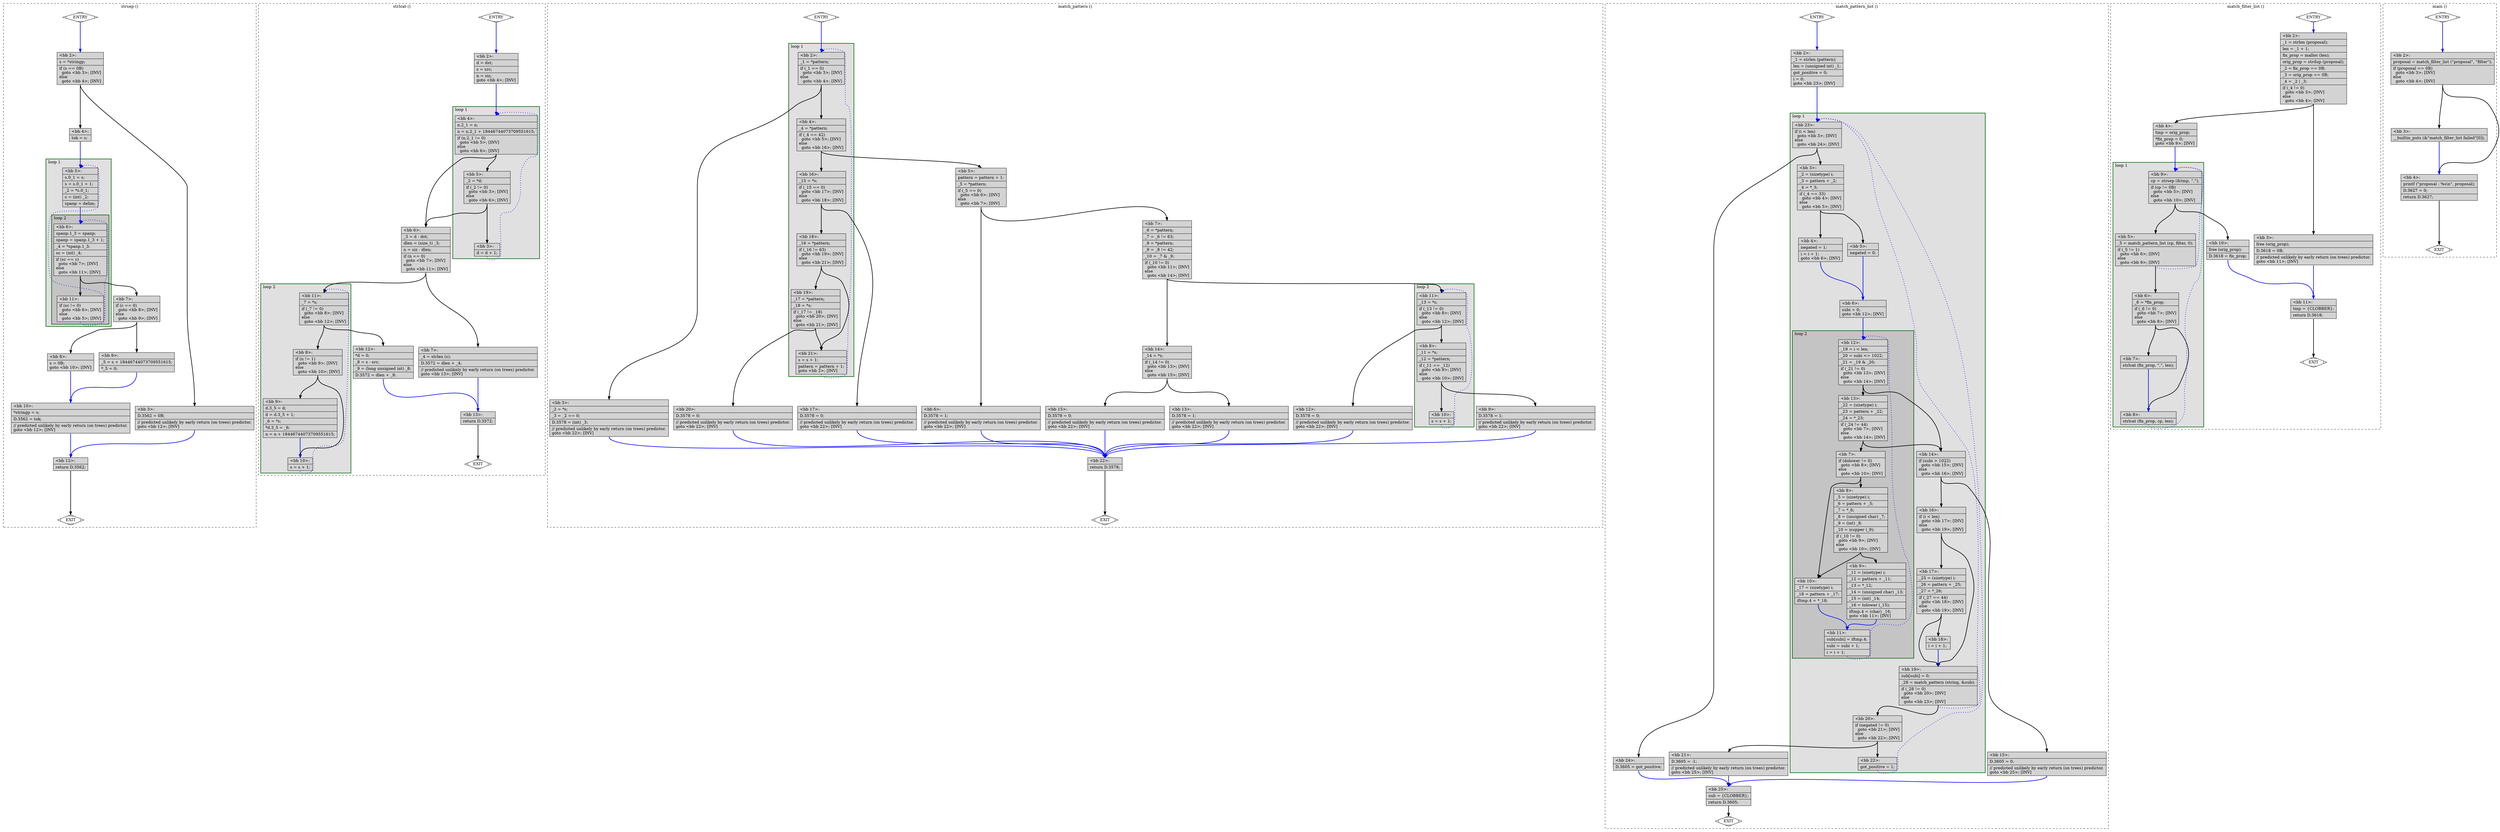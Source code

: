digraph "test.o-openssh_leak_1.c.015t.cfg" {
overlap=false;
subgraph "cluster_strsep" {
	style="dashed";
	color="black";
	label="strsep ()";
	subgraph cluster_22_1 {
	style="filled";
	color="darkgreen";
	fillcolor="grey88";
	label="loop 1";
	labeljust=l;
	penwidth=2;
	subgraph cluster_22_2 {
	style="filled";
	color="darkgreen";
	fillcolor="grey77";
	label="loop 2";
	labeljust=l;
	penwidth=2;
	fn_22_basic_block_6 [shape=record,style=filled,fillcolor=lightgrey,label="{\<bb\ 6\>:\l\
|spanp.1_3\ =\ spanp;\l\
|spanp\ =\ spanp.1_3\ +\ 1;\l\
|_4\ =\ *spanp.1_3;\l\
|sc\ =\ (int)\ _4;\l\
|if\ (sc\ ==\ c)\l\
\ \ goto\ \<bb\ 7\>;\ [INV]\l\
else\l\
\ \ goto\ \<bb\ 11\>;\ [INV]\l\
}"];

	fn_22_basic_block_11 [shape=record,style=filled,fillcolor=lightgrey,label="{\<bb\ 11\>:\l\
|if\ (sc\ !=\ 0)\l\
\ \ goto\ \<bb\ 6\>;\ [INV]\l\
else\l\
\ \ goto\ \<bb\ 5\>;\ [INV]\l\
}"];

	}
	fn_22_basic_block_5 [shape=record,style=filled,fillcolor=lightgrey,label="{\<bb\ 5\>:\l\
|s.0_1\ =\ s;\l\
|s\ =\ s.0_1\ +\ 1;\l\
|_2\ =\ *s.0_1;\l\
|c\ =\ (int)\ _2;\l\
|spanp\ =\ delim;\l\
}"];

	}
	fn_22_basic_block_0 [shape=Mdiamond,style=filled,fillcolor=white,label="ENTRY"];

	fn_22_basic_block_1 [shape=Mdiamond,style=filled,fillcolor=white,label="EXIT"];

	fn_22_basic_block_2 [shape=record,style=filled,fillcolor=lightgrey,label="{\<bb\ 2\>:\l\
|s\ =\ *stringp;\l\
|if\ (s\ ==\ 0B)\l\
\ \ goto\ \<bb\ 3\>;\ [INV]\l\
else\l\
\ \ goto\ \<bb\ 4\>;\ [INV]\l\
}"];

	fn_22_basic_block_3 [shape=record,style=filled,fillcolor=lightgrey,label="{\<bb\ 3\>:\l\
|D.3562\ =\ 0B;\l\
|//\ predicted\ unlikely\ by\ early\ return\ (on\ trees)\ predictor.\l\
goto\ \<bb\ 12\>;\ [INV]\l\
}"];

	fn_22_basic_block_4 [shape=record,style=filled,fillcolor=lightgrey,label="{\<bb\ 4\>:\l\
|tok\ =\ s;\l\
}"];

	fn_22_basic_block_7 [shape=record,style=filled,fillcolor=lightgrey,label="{\<bb\ 7\>:\l\
|if\ (c\ ==\ 0)\l\
\ \ goto\ \<bb\ 8\>;\ [INV]\l\
else\l\
\ \ goto\ \<bb\ 9\>;\ [INV]\l\
}"];

	fn_22_basic_block_8 [shape=record,style=filled,fillcolor=lightgrey,label="{\<bb\ 8\>:\l\
|s\ =\ 0B;\l\
goto\ \<bb\ 10\>;\ [INV]\l\
}"];

	fn_22_basic_block_9 [shape=record,style=filled,fillcolor=lightgrey,label="{\<bb\ 9\>:\l\
|_5\ =\ s\ +\ 18446744073709551615;\l\
|*_5\ =\ 0;\l\
}"];

	fn_22_basic_block_10 [shape=record,style=filled,fillcolor=lightgrey,label="{\<bb\ 10\>:\l\
|*stringp\ =\ s;\l\
|D.3562\ =\ tok;\l\
|//\ predicted\ unlikely\ by\ early\ return\ (on\ trees)\ predictor.\l\
goto\ \<bb\ 12\>;\ [INV]\l\
}"];

	fn_22_basic_block_12 [shape=record,style=filled,fillcolor=lightgrey,label="{\<bb\ 12\>:\l\
|return\ D.3562;\l\
}"];

	fn_22_basic_block_0:s -> fn_22_basic_block_2:n [style="solid,bold",color=blue,weight=100,constraint=true];
	fn_22_basic_block_2:s -> fn_22_basic_block_3:n [style="solid,bold",color=black,weight=10,constraint=true];
	fn_22_basic_block_2:s -> fn_22_basic_block_4:n [style="solid,bold",color=black,weight=10,constraint=true];
	fn_22_basic_block_3:s -> fn_22_basic_block_12:n [style="solid,bold",color=blue,weight=100,constraint=true];
	fn_22_basic_block_4:s -> fn_22_basic_block_5:n [style="solid,bold",color=blue,weight=100,constraint=true];
	fn_22_basic_block_5:s -> fn_22_basic_block_6:n [style="solid,bold",color=blue,weight=100,constraint=true];
	fn_22_basic_block_6:s -> fn_22_basic_block_7:n [style="solid,bold",color=black,weight=10,constraint=true];
	fn_22_basic_block_6:s -> fn_22_basic_block_11:n [style="solid,bold",color=black,weight=10,constraint=true];
	fn_22_basic_block_7:s -> fn_22_basic_block_8:n [style="solid,bold",color=black,weight=10,constraint=true];
	fn_22_basic_block_7:s -> fn_22_basic_block_9:n [style="solid,bold",color=black,weight=10,constraint=true];
	fn_22_basic_block_8:s -> fn_22_basic_block_10:n [style="solid,bold",color=blue,weight=100,constraint=true];
	fn_22_basic_block_9:s -> fn_22_basic_block_10:n [style="solid,bold",color=blue,weight=100,constraint=true];
	fn_22_basic_block_10:s -> fn_22_basic_block_12:n [style="solid,bold",color=blue,weight=100,constraint=true];
	fn_22_basic_block_11:s -> fn_22_basic_block_6:n [style="dotted,bold",color=blue,weight=10,constraint=false];
	fn_22_basic_block_11:s -> fn_22_basic_block_5:n [style="dotted,bold",color=blue,weight=10,constraint=false];
	fn_22_basic_block_12:s -> fn_22_basic_block_1:n [style="solid,bold",color=black,weight=10,constraint=true];
	fn_22_basic_block_0:s -> fn_22_basic_block_1:n [style="invis",constraint=true];
}
subgraph "cluster_strlcat" {
	style="dashed";
	color="black";
	label="strlcat ()";
	subgraph cluster_23_2 {
	style="filled";
	color="darkgreen";
	fillcolor="grey88";
	label="loop 2";
	labeljust=l;
	penwidth=2;
	fn_23_basic_block_11 [shape=record,style=filled,fillcolor=lightgrey,label="{\<bb\ 11\>:\l\
|_7\ =\ *s;\l\
|if\ (_7\ !=\ 0)\l\
\ \ goto\ \<bb\ 8\>;\ [INV]\l\
else\l\
\ \ goto\ \<bb\ 12\>;\ [INV]\l\
}"];

	fn_23_basic_block_8 [shape=record,style=filled,fillcolor=lightgrey,label="{\<bb\ 8\>:\l\
|if\ (n\ !=\ 1)\l\
\ \ goto\ \<bb\ 9\>;\ [INV]\l\
else\l\
\ \ goto\ \<bb\ 10\>;\ [INV]\l\
}"];

	fn_23_basic_block_9 [shape=record,style=filled,fillcolor=lightgrey,label="{\<bb\ 9\>:\l\
|d.3_5\ =\ d;\l\
|d\ =\ d.3_5\ +\ 1;\l\
|_6\ =\ *s;\l\
|*d.3_5\ =\ _6;\l\
|n\ =\ n\ +\ 18446744073709551615;\l\
}"];

	fn_23_basic_block_10 [shape=record,style=filled,fillcolor=lightgrey,label="{\<bb\ 10\>:\l\
|s\ =\ s\ +\ 1;\l\
}"];

	}
	subgraph cluster_23_1 {
	style="filled";
	color="darkgreen";
	fillcolor="grey88";
	label="loop 1";
	labeljust=l;
	penwidth=2;
	fn_23_basic_block_4 [shape=record,style=filled,fillcolor=lightgrey,label="{\<bb\ 4\>:\l\
|n.2_1\ =\ n;\l\
|n\ =\ n.2_1\ +\ 18446744073709551615;\l\
|if\ (n.2_1\ !=\ 0)\l\
\ \ goto\ \<bb\ 5\>;\ [INV]\l\
else\l\
\ \ goto\ \<bb\ 6\>;\ [INV]\l\
}"];

	fn_23_basic_block_5 [shape=record,style=filled,fillcolor=lightgrey,label="{\<bb\ 5\>:\l\
|_2\ =\ *d;\l\
|if\ (_2\ !=\ 0)\l\
\ \ goto\ \<bb\ 3\>;\ [INV]\l\
else\l\
\ \ goto\ \<bb\ 6\>;\ [INV]\l\
}"];

	fn_23_basic_block_3 [shape=record,style=filled,fillcolor=lightgrey,label="{\<bb\ 3\>:\l\
|d\ =\ d\ +\ 1;\l\
}"];

	}
	fn_23_basic_block_0 [shape=Mdiamond,style=filled,fillcolor=white,label="ENTRY"];

	fn_23_basic_block_1 [shape=Mdiamond,style=filled,fillcolor=white,label="EXIT"];

	fn_23_basic_block_2 [shape=record,style=filled,fillcolor=lightgrey,label="{\<bb\ 2\>:\l\
|d\ =\ dst;\l\
|s\ =\ src;\l\
|n\ =\ siz;\l\
goto\ \<bb\ 4\>;\ [INV]\l\
}"];

	fn_23_basic_block_6 [shape=record,style=filled,fillcolor=lightgrey,label="{\<bb\ 6\>:\l\
|_3\ =\ d\ -\ dst;\l\
|dlen\ =\ (size_t)\ _3;\l\
|n\ =\ siz\ -\ dlen;\l\
|if\ (n\ ==\ 0)\l\
\ \ goto\ \<bb\ 7\>;\ [INV]\l\
else\l\
\ \ goto\ \<bb\ 11\>;\ [INV]\l\
}"];

	fn_23_basic_block_7 [shape=record,style=filled,fillcolor=lightgrey,label="{\<bb\ 7\>:\l\
|_4\ =\ strlen\ (s);\l\
|D.3572\ =\ dlen\ +\ _4;\l\
|//\ predicted\ unlikely\ by\ early\ return\ (on\ trees)\ predictor.\l\
goto\ \<bb\ 13\>;\ [INV]\l\
}"];

	fn_23_basic_block_12 [shape=record,style=filled,fillcolor=lightgrey,label="{\<bb\ 12\>:\l\
|*d\ =\ 0;\l\
|_8\ =\ s\ -\ src;\l\
|_9\ =\ (long\ unsigned\ int)\ _8;\l\
|D.3572\ =\ dlen\ +\ _9;\l\
}"];

	fn_23_basic_block_13 [shape=record,style=filled,fillcolor=lightgrey,label="{\<bb\ 13\>:\l\
|return\ D.3572;\l\
}"];

	fn_23_basic_block_0:s -> fn_23_basic_block_2:n [style="solid,bold",color=blue,weight=100,constraint=true];
	fn_23_basic_block_2:s -> fn_23_basic_block_4:n [style="solid,bold",color=blue,weight=100,constraint=true];
	fn_23_basic_block_3:s -> fn_23_basic_block_4:n [style="dotted,bold",color=blue,weight=10,constraint=false];
	fn_23_basic_block_4:s -> fn_23_basic_block_5:n [style="solid,bold",color=black,weight=10,constraint=true];
	fn_23_basic_block_4:s -> fn_23_basic_block_6:n [style="solid,bold",color=black,weight=10,constraint=true];
	fn_23_basic_block_5:s -> fn_23_basic_block_3:n [style="solid,bold",color=black,weight=10,constraint=true];
	fn_23_basic_block_5:s -> fn_23_basic_block_6:n [style="solid,bold",color=black,weight=10,constraint=true];
	fn_23_basic_block_6:s -> fn_23_basic_block_7:n [style="solid,bold",color=black,weight=10,constraint=true];
	fn_23_basic_block_6:s -> fn_23_basic_block_11:n [style="solid,bold",color=black,weight=10,constraint=true];
	fn_23_basic_block_7:s -> fn_23_basic_block_13:n [style="solid,bold",color=blue,weight=100,constraint=true];
	fn_23_basic_block_8:s -> fn_23_basic_block_9:n [style="solid,bold",color=black,weight=10,constraint=true];
	fn_23_basic_block_8:s -> fn_23_basic_block_10:n [style="solid,bold",color=black,weight=10,constraint=true];
	fn_23_basic_block_9:s -> fn_23_basic_block_10:n [style="solid,bold",color=blue,weight=100,constraint=true];
	fn_23_basic_block_10:s -> fn_23_basic_block_11:n [style="dotted,bold",color=blue,weight=10,constraint=false];
	fn_23_basic_block_11:s -> fn_23_basic_block_8:n [style="solid,bold",color=black,weight=10,constraint=true];
	fn_23_basic_block_11:s -> fn_23_basic_block_12:n [style="solid,bold",color=black,weight=10,constraint=true];
	fn_23_basic_block_12:s -> fn_23_basic_block_13:n [style="solid,bold",color=blue,weight=100,constraint=true];
	fn_23_basic_block_13:s -> fn_23_basic_block_1:n [style="solid,bold",color=black,weight=10,constraint=true];
	fn_23_basic_block_0:s -> fn_23_basic_block_1:n [style="invis",constraint=true];
}
subgraph "cluster_match_pattern" {
	style="dashed";
	color="black";
	label="match_pattern ()";
	subgraph cluster_24_2 {
	style="filled";
	color="darkgreen";
	fillcolor="grey88";
	label="loop 2";
	labeljust=l;
	penwidth=2;
	fn_24_basic_block_11 [shape=record,style=filled,fillcolor=lightgrey,label="{\<bb\ 11\>:\l\
|_13\ =\ *s;\l\
|if\ (_13\ !=\ 0)\l\
\ \ goto\ \<bb\ 8\>;\ [INV]\l\
else\l\
\ \ goto\ \<bb\ 12\>;\ [INV]\l\
}"];

	fn_24_basic_block_8 [shape=record,style=filled,fillcolor=lightgrey,label="{\<bb\ 8\>:\l\
|_11\ =\ *s;\l\
|_12\ =\ *pattern;\l\
|if\ (_11\ ==\ _12)\l\
\ \ goto\ \<bb\ 9\>;\ [INV]\l\
else\l\
\ \ goto\ \<bb\ 10\>;\ [INV]\l\
}"];

	fn_24_basic_block_10 [shape=record,style=filled,fillcolor=lightgrey,label="{\<bb\ 10\>:\l\
|s\ =\ s\ +\ 1;\l\
}"];

	}
	subgraph cluster_24_1 {
	style="filled";
	color="darkgreen";
	fillcolor="grey88";
	label="loop 1";
	labeljust=l;
	penwidth=2;
	fn_24_basic_block_2 [shape=record,style=filled,fillcolor=lightgrey,label="{\<bb\ 2\>:\l\
|_1\ =\ *pattern;\l\
|if\ (_1\ ==\ 0)\l\
\ \ goto\ \<bb\ 3\>;\ [INV]\l\
else\l\
\ \ goto\ \<bb\ 4\>;\ [INV]\l\
}"];

	fn_24_basic_block_4 [shape=record,style=filled,fillcolor=lightgrey,label="{\<bb\ 4\>:\l\
|_4\ =\ *pattern;\l\
|if\ (_4\ ==\ 42)\l\
\ \ goto\ \<bb\ 5\>;\ [INV]\l\
else\l\
\ \ goto\ \<bb\ 16\>;\ [INV]\l\
}"];

	fn_24_basic_block_16 [shape=record,style=filled,fillcolor=lightgrey,label="{\<bb\ 16\>:\l\
|_15\ =\ *s;\l\
|if\ (_15\ ==\ 0)\l\
\ \ goto\ \<bb\ 17\>;\ [INV]\l\
else\l\
\ \ goto\ \<bb\ 18\>;\ [INV]\l\
}"];

	fn_24_basic_block_18 [shape=record,style=filled,fillcolor=lightgrey,label="{\<bb\ 18\>:\l\
|_16\ =\ *pattern;\l\
|if\ (_16\ !=\ 63)\l\
\ \ goto\ \<bb\ 19\>;\ [INV]\l\
else\l\
\ \ goto\ \<bb\ 21\>;\ [INV]\l\
}"];

	fn_24_basic_block_19 [shape=record,style=filled,fillcolor=lightgrey,label="{\<bb\ 19\>:\l\
|_17\ =\ *pattern;\l\
|_18\ =\ *s;\l\
|if\ (_17\ !=\ _18)\l\
\ \ goto\ \<bb\ 20\>;\ [INV]\l\
else\l\
\ \ goto\ \<bb\ 21\>;\ [INV]\l\
}"];

	fn_24_basic_block_21 [shape=record,style=filled,fillcolor=lightgrey,label="{\<bb\ 21\>:\l\
|s\ =\ s\ +\ 1;\l\
|pattern\ =\ pattern\ +\ 1;\l\
goto\ \<bb\ 2\>;\ [INV]\l\
}"];

	}
	fn_24_basic_block_0 [shape=Mdiamond,style=filled,fillcolor=white,label="ENTRY"];

	fn_24_basic_block_1 [shape=Mdiamond,style=filled,fillcolor=white,label="EXIT"];

	fn_24_basic_block_3 [shape=record,style=filled,fillcolor=lightgrey,label="{\<bb\ 3\>:\l\
|_2\ =\ *s;\l\
|_3\ =\ _2\ ==\ 0;\l\
|D.3578\ =\ (int)\ _3;\l\
|//\ predicted\ unlikely\ by\ early\ return\ (on\ trees)\ predictor.\l\
goto\ \<bb\ 22\>;\ [INV]\l\
}"];

	fn_24_basic_block_5 [shape=record,style=filled,fillcolor=lightgrey,label="{\<bb\ 5\>:\l\
|pattern\ =\ pattern\ +\ 1;\l\
|_5\ =\ *pattern;\l\
|if\ (_5\ ==\ 0)\l\
\ \ goto\ \<bb\ 6\>;\ [INV]\l\
else\l\
\ \ goto\ \<bb\ 7\>;\ [INV]\l\
}"];

	fn_24_basic_block_6 [shape=record,style=filled,fillcolor=lightgrey,label="{\<bb\ 6\>:\l\
|D.3578\ =\ 1;\l\
|//\ predicted\ unlikely\ by\ early\ return\ (on\ trees)\ predictor.\l\
goto\ \<bb\ 22\>;\ [INV]\l\
}"];

	fn_24_basic_block_7 [shape=record,style=filled,fillcolor=lightgrey,label="{\<bb\ 7\>:\l\
|_6\ =\ *pattern;\l\
|_7\ =\ _6\ !=\ 63;\l\
|_8\ =\ *pattern;\l\
|_9\ =\ _8\ !=\ 42;\l\
|_10\ =\ _7\ &\ _9;\l\
|if\ (_10\ !=\ 0)\l\
\ \ goto\ \<bb\ 11\>;\ [INV]\l\
else\l\
\ \ goto\ \<bb\ 14\>;\ [INV]\l\
}"];

	fn_24_basic_block_9 [shape=record,style=filled,fillcolor=lightgrey,label="{\<bb\ 9\>:\l\
|D.3578\ =\ 1;\l\
|//\ predicted\ unlikely\ by\ early\ return\ (on\ trees)\ predictor.\l\
goto\ \<bb\ 22\>;\ [INV]\l\
}"];

	fn_24_basic_block_12 [shape=record,style=filled,fillcolor=lightgrey,label="{\<bb\ 12\>:\l\
|D.3578\ =\ 0;\l\
|//\ predicted\ unlikely\ by\ early\ return\ (on\ trees)\ predictor.\l\
goto\ \<bb\ 22\>;\ [INV]\l\
}"];

	fn_24_basic_block_13 [shape=record,style=filled,fillcolor=lightgrey,label="{\<bb\ 13\>:\l\
|D.3578\ =\ 1;\l\
|//\ predicted\ unlikely\ by\ early\ return\ (on\ trees)\ predictor.\l\
goto\ \<bb\ 22\>;\ [INV]\l\
}"];

	fn_24_basic_block_14 [shape=record,style=filled,fillcolor=lightgrey,label="{\<bb\ 14\>:\l\
|_14\ =\ *s;\l\
|if\ (_14\ !=\ 0)\l\
\ \ goto\ \<bb\ 13\>;\ [INV]\l\
else\l\
\ \ goto\ \<bb\ 15\>;\ [INV]\l\
}"];

	fn_24_basic_block_15 [shape=record,style=filled,fillcolor=lightgrey,label="{\<bb\ 15\>:\l\
|D.3578\ =\ 0;\l\
|//\ predicted\ unlikely\ by\ early\ return\ (on\ trees)\ predictor.\l\
goto\ \<bb\ 22\>;\ [INV]\l\
}"];

	fn_24_basic_block_17 [shape=record,style=filled,fillcolor=lightgrey,label="{\<bb\ 17\>:\l\
|D.3578\ =\ 0;\l\
|//\ predicted\ unlikely\ by\ early\ return\ (on\ trees)\ predictor.\l\
goto\ \<bb\ 22\>;\ [INV]\l\
}"];

	fn_24_basic_block_20 [shape=record,style=filled,fillcolor=lightgrey,label="{\<bb\ 20\>:\l\
|D.3578\ =\ 0;\l\
|//\ predicted\ unlikely\ by\ early\ return\ (on\ trees)\ predictor.\l\
goto\ \<bb\ 22\>;\ [INV]\l\
}"];

	fn_24_basic_block_22 [shape=record,style=filled,fillcolor=lightgrey,label="{\<bb\ 22\>:\l\
|return\ D.3578;\l\
}"];

	fn_24_basic_block_0:s -> fn_24_basic_block_2:n [style="solid,bold",color=blue,weight=100,constraint=true];
	fn_24_basic_block_2:s -> fn_24_basic_block_3:n [style="solid,bold",color=black,weight=10,constraint=true];
	fn_24_basic_block_2:s -> fn_24_basic_block_4:n [style="solid,bold",color=black,weight=10,constraint=true];
	fn_24_basic_block_3:s -> fn_24_basic_block_22:n [style="solid,bold",color=blue,weight=100,constraint=true];
	fn_24_basic_block_4:s -> fn_24_basic_block_5:n [style="solid,bold",color=black,weight=10,constraint=true];
	fn_24_basic_block_4:s -> fn_24_basic_block_16:n [style="solid,bold",color=black,weight=10,constraint=true];
	fn_24_basic_block_5:s -> fn_24_basic_block_6:n [style="solid,bold",color=black,weight=10,constraint=true];
	fn_24_basic_block_5:s -> fn_24_basic_block_7:n [style="solid,bold",color=black,weight=10,constraint=true];
	fn_24_basic_block_6:s -> fn_24_basic_block_22:n [style="solid,bold",color=blue,weight=100,constraint=true];
	fn_24_basic_block_7:s -> fn_24_basic_block_11:n [style="solid,bold",color=black,weight=10,constraint=true];
	fn_24_basic_block_7:s -> fn_24_basic_block_14:n [style="solid,bold",color=black,weight=10,constraint=true];
	fn_24_basic_block_8:s -> fn_24_basic_block_9:n [style="solid,bold",color=black,weight=10,constraint=true];
	fn_24_basic_block_8:s -> fn_24_basic_block_10:n [style="solid,bold",color=black,weight=10,constraint=true];
	fn_24_basic_block_9:s -> fn_24_basic_block_22:n [style="solid,bold",color=blue,weight=100,constraint=true];
	fn_24_basic_block_10:s -> fn_24_basic_block_11:n [style="dotted,bold",color=blue,weight=10,constraint=false];
	fn_24_basic_block_11:s -> fn_24_basic_block_8:n [style="solid,bold",color=black,weight=10,constraint=true];
	fn_24_basic_block_11:s -> fn_24_basic_block_12:n [style="solid,bold",color=black,weight=10,constraint=true];
	fn_24_basic_block_12:s -> fn_24_basic_block_22:n [style="solid,bold",color=blue,weight=100,constraint=true];
	fn_24_basic_block_13:s -> fn_24_basic_block_22:n [style="solid,bold",color=blue,weight=100,constraint=true];
	fn_24_basic_block_14:s -> fn_24_basic_block_13:n [style="solid,bold",color=black,weight=10,constraint=true];
	fn_24_basic_block_14:s -> fn_24_basic_block_15:n [style="solid,bold",color=black,weight=10,constraint=true];
	fn_24_basic_block_15:s -> fn_24_basic_block_22:n [style="solid,bold",color=blue,weight=100,constraint=true];
	fn_24_basic_block_16:s -> fn_24_basic_block_17:n [style="solid,bold",color=black,weight=10,constraint=true];
	fn_24_basic_block_16:s -> fn_24_basic_block_18:n [style="solid,bold",color=black,weight=10,constraint=true];
	fn_24_basic_block_17:s -> fn_24_basic_block_22:n [style="solid,bold",color=blue,weight=100,constraint=true];
	fn_24_basic_block_18:s -> fn_24_basic_block_19:n [style="solid,bold",color=black,weight=10,constraint=true];
	fn_24_basic_block_18:s -> fn_24_basic_block_21:n [style="solid,bold",color=black,weight=10,constraint=true];
	fn_24_basic_block_19:s -> fn_24_basic_block_20:n [style="solid,bold",color=black,weight=10,constraint=true];
	fn_24_basic_block_19:s -> fn_24_basic_block_21:n [style="solid,bold",color=black,weight=10,constraint=true];
	fn_24_basic_block_20:s -> fn_24_basic_block_22:n [style="solid,bold",color=blue,weight=100,constraint=true];
	fn_24_basic_block_21:s -> fn_24_basic_block_2:n [style="dotted,bold",color=blue,weight=10,constraint=false];
	fn_24_basic_block_22:s -> fn_24_basic_block_1:n [style="solid,bold",color=black,weight=10,constraint=true];
	fn_24_basic_block_0:s -> fn_24_basic_block_1:n [style="invis",constraint=true];
}
subgraph "cluster_match_pattern_list" {
	style="dashed";
	color="black";
	label="match_pattern_list ()";
	subgraph cluster_25_1 {
	style="filled";
	color="darkgreen";
	fillcolor="grey88";
	label="loop 1";
	labeljust=l;
	penwidth=2;
	subgraph cluster_25_2 {
	style="filled";
	color="darkgreen";
	fillcolor="grey77";
	label="loop 2";
	labeljust=l;
	penwidth=2;
	fn_25_basic_block_12 [shape=record,style=filled,fillcolor=lightgrey,label="{\<bb\ 12\>:\l\
|_19\ =\ i\ \<\ len;\l\
|_20\ =\ subi\ \<=\ 1022;\l\
|_21\ =\ _19\ &\ _20;\l\
|if\ (_21\ !=\ 0)\l\
\ \ goto\ \<bb\ 13\>;\ [INV]\l\
else\l\
\ \ goto\ \<bb\ 14\>;\ [INV]\l\
}"];

	fn_25_basic_block_13 [shape=record,style=filled,fillcolor=lightgrey,label="{\<bb\ 13\>:\l\
|_22\ =\ (sizetype)\ i;\l\
|_23\ =\ pattern\ +\ _22;\l\
|_24\ =\ *_23;\l\
|if\ (_24\ !=\ 44)\l\
\ \ goto\ \<bb\ 7\>;\ [INV]\l\
else\l\
\ \ goto\ \<bb\ 14\>;\ [INV]\l\
}"];

	fn_25_basic_block_7 [shape=record,style=filled,fillcolor=lightgrey,label="{\<bb\ 7\>:\l\
|if\ (dolower\ !=\ 0)\l\
\ \ goto\ \<bb\ 8\>;\ [INV]\l\
else\l\
\ \ goto\ \<bb\ 10\>;\ [INV]\l\
}"];

	fn_25_basic_block_8 [shape=record,style=filled,fillcolor=lightgrey,label="{\<bb\ 8\>:\l\
|_5\ =\ (sizetype)\ i;\l\
|_6\ =\ pattern\ +\ _5;\l\
|_7\ =\ *_6;\l\
|_8\ =\ (unsigned\ char)\ _7;\l\
|_9\ =\ (int)\ _8;\l\
|_10\ =\ isupper\ (_9);\l\
|if\ (_10\ !=\ 0)\l\
\ \ goto\ \<bb\ 9\>;\ [INV]\l\
else\l\
\ \ goto\ \<bb\ 10\>;\ [INV]\l\
}"];

	fn_25_basic_block_10 [shape=record,style=filled,fillcolor=lightgrey,label="{\<bb\ 10\>:\l\
|_17\ =\ (sizetype)\ i;\l\
|_18\ =\ pattern\ +\ _17;\l\
|iftmp.4\ =\ *_18;\l\
}"];

	fn_25_basic_block_9 [shape=record,style=filled,fillcolor=lightgrey,label="{\<bb\ 9\>:\l\
|_11\ =\ (sizetype)\ i;\l\
|_12\ =\ pattern\ +\ _11;\l\
|_13\ =\ *_12;\l\
|_14\ =\ (unsigned\ char)\ _13;\l\
|_15\ =\ (int)\ _14;\l\
|_16\ =\ tolower\ (_15);\l\
|iftmp.4\ =\ (char)\ _16;\l\
goto\ \<bb\ 11\>;\ [INV]\l\
}"];

	fn_25_basic_block_11 [shape=record,style=filled,fillcolor=lightgrey,label="{\<bb\ 11\>:\l\
|sub[subi]\ =\ iftmp.4;\l\
|subi\ =\ subi\ +\ 1;\l\
|i\ =\ i\ +\ 1;\l\
}"];

	}
	fn_25_basic_block_23 [shape=record,style=filled,fillcolor=lightgrey,label="{\<bb\ 23\>:\l\
|if\ (i\ \<\ len)\l\
\ \ goto\ \<bb\ 3\>;\ [INV]\l\
else\l\
\ \ goto\ \<bb\ 24\>;\ [INV]\l\
}"];

	fn_25_basic_block_3 [shape=record,style=filled,fillcolor=lightgrey,label="{\<bb\ 3\>:\l\
|_2\ =\ (sizetype)\ i;\l\
|_3\ =\ pattern\ +\ _2;\l\
|_4\ =\ *_3;\l\
|if\ (_4\ ==\ 33)\l\
\ \ goto\ \<bb\ 4\>;\ [INV]\l\
else\l\
\ \ goto\ \<bb\ 5\>;\ [INV]\l\
}"];

	fn_25_basic_block_4 [shape=record,style=filled,fillcolor=lightgrey,label="{\<bb\ 4\>:\l\
|negated\ =\ 1;\l\
|i\ =\ i\ +\ 1;\l\
goto\ \<bb\ 6\>;\ [INV]\l\
}"];

	fn_25_basic_block_5 [shape=record,style=filled,fillcolor=lightgrey,label="{\<bb\ 5\>:\l\
|negated\ =\ 0;\l\
}"];

	fn_25_basic_block_6 [shape=record,style=filled,fillcolor=lightgrey,label="{\<bb\ 6\>:\l\
|subi\ =\ 0;\l\
goto\ \<bb\ 12\>;\ [INV]\l\
}"];

	fn_25_basic_block_14 [shape=record,style=filled,fillcolor=lightgrey,label="{\<bb\ 14\>:\l\
|if\ (subi\ \>\ 1022)\l\
\ \ goto\ \<bb\ 15\>;\ [INV]\l\
else\l\
\ \ goto\ \<bb\ 16\>;\ [INV]\l\
}"];

	fn_25_basic_block_16 [shape=record,style=filled,fillcolor=lightgrey,label="{\<bb\ 16\>:\l\
|if\ (i\ \<\ len)\l\
\ \ goto\ \<bb\ 17\>;\ [INV]\l\
else\l\
\ \ goto\ \<bb\ 19\>;\ [INV]\l\
}"];

	fn_25_basic_block_17 [shape=record,style=filled,fillcolor=lightgrey,label="{\<bb\ 17\>:\l\
|_25\ =\ (sizetype)\ i;\l\
|_26\ =\ pattern\ +\ _25;\l\
|_27\ =\ *_26;\l\
|if\ (_27\ ==\ 44)\l\
\ \ goto\ \<bb\ 18\>;\ [INV]\l\
else\l\
\ \ goto\ \<bb\ 19\>;\ [INV]\l\
}"];

	fn_25_basic_block_19 [shape=record,style=filled,fillcolor=lightgrey,label="{\<bb\ 19\>:\l\
|sub[subi]\ =\ 0;\l\
|_28\ =\ match_pattern\ (string,\ &sub);\l\
|if\ (_28\ !=\ 0)\l\
\ \ goto\ \<bb\ 20\>;\ [INV]\l\
else\l\
\ \ goto\ \<bb\ 23\>;\ [INV]\l\
}"];

	fn_25_basic_block_18 [shape=record,style=filled,fillcolor=lightgrey,label="{\<bb\ 18\>:\l\
|i\ =\ i\ +\ 1;\l\
}"];

	fn_25_basic_block_20 [shape=record,style=filled,fillcolor=lightgrey,label="{\<bb\ 20\>:\l\
|if\ (negated\ !=\ 0)\l\
\ \ goto\ \<bb\ 21\>;\ [INV]\l\
else\l\
\ \ goto\ \<bb\ 22\>;\ [INV]\l\
}"];

	fn_25_basic_block_22 [shape=record,style=filled,fillcolor=lightgrey,label="{\<bb\ 22\>:\l\
|got_positive\ =\ 1;\l\
}"];

	}
	fn_25_basic_block_0 [shape=Mdiamond,style=filled,fillcolor=white,label="ENTRY"];

	fn_25_basic_block_1 [shape=Mdiamond,style=filled,fillcolor=white,label="EXIT"];

	fn_25_basic_block_2 [shape=record,style=filled,fillcolor=lightgrey,label="{\<bb\ 2\>:\l\
|_1\ =\ strlen\ (pattern);\l\
|len\ =\ (unsigned\ int)\ _1;\l\
|got_positive\ =\ 0;\l\
|i\ =\ 0;\l\
goto\ \<bb\ 23\>;\ [INV]\l\
}"];

	fn_25_basic_block_15 [shape=record,style=filled,fillcolor=lightgrey,label="{\<bb\ 15\>:\l\
|D.3605\ =\ 0;\l\
|//\ predicted\ unlikely\ by\ early\ return\ (on\ trees)\ predictor.\l\
goto\ \<bb\ 25\>;\ [INV]\l\
}"];

	fn_25_basic_block_21 [shape=record,style=filled,fillcolor=lightgrey,label="{\<bb\ 21\>:\l\
|D.3605\ =\ -1;\l\
|//\ predicted\ unlikely\ by\ early\ return\ (on\ trees)\ predictor.\l\
goto\ \<bb\ 25\>;\ [INV]\l\
}"];

	fn_25_basic_block_24 [shape=record,style=filled,fillcolor=lightgrey,label="{\<bb\ 24\>:\l\
|D.3605\ =\ got_positive;\l\
}"];

	fn_25_basic_block_25 [shape=record,style=filled,fillcolor=lightgrey,label="{\<bb\ 25\>:\l\
|sub\ =\ \{CLOBBER\};\l\
|return\ D.3605;\l\
}"];

	fn_25_basic_block_0:s -> fn_25_basic_block_2:n [style="solid,bold",color=blue,weight=100,constraint=true];
	fn_25_basic_block_2:s -> fn_25_basic_block_23:n [style="solid,bold",color=blue,weight=100,constraint=true];
	fn_25_basic_block_3:s -> fn_25_basic_block_4:n [style="solid,bold",color=black,weight=10,constraint=true];
	fn_25_basic_block_3:s -> fn_25_basic_block_5:n [style="solid,bold",color=black,weight=10,constraint=true];
	fn_25_basic_block_4:s -> fn_25_basic_block_6:n [style="solid,bold",color=blue,weight=100,constraint=true];
	fn_25_basic_block_5:s -> fn_25_basic_block_6:n [style="solid,bold",color=blue,weight=100,constraint=true];
	fn_25_basic_block_6:s -> fn_25_basic_block_12:n [style="solid,bold",color=blue,weight=100,constraint=true];
	fn_25_basic_block_7:s -> fn_25_basic_block_8:n [style="solid,bold",color=black,weight=10,constraint=true];
	fn_25_basic_block_7:s -> fn_25_basic_block_10:n [style="solid,bold",color=black,weight=10,constraint=true];
	fn_25_basic_block_8:s -> fn_25_basic_block_9:n [style="solid,bold",color=black,weight=10,constraint=true];
	fn_25_basic_block_8:s -> fn_25_basic_block_10:n [style="solid,bold",color=black,weight=10,constraint=true];
	fn_25_basic_block_9:s -> fn_25_basic_block_11:n [style="solid,bold",color=blue,weight=100,constraint=true];
	fn_25_basic_block_10:s -> fn_25_basic_block_11:n [style="solid,bold",color=blue,weight=100,constraint=true];
	fn_25_basic_block_11:s -> fn_25_basic_block_12:n [style="dotted,bold",color=blue,weight=10,constraint=false];
	fn_25_basic_block_12:s -> fn_25_basic_block_13:n [style="solid,bold",color=black,weight=10,constraint=true];
	fn_25_basic_block_12:s -> fn_25_basic_block_14:n [style="solid,bold",color=black,weight=10,constraint=true];
	fn_25_basic_block_13:s -> fn_25_basic_block_7:n [style="solid,bold",color=black,weight=10,constraint=true];
	fn_25_basic_block_13:s -> fn_25_basic_block_14:n [style="solid,bold",color=black,weight=10,constraint=true];
	fn_25_basic_block_14:s -> fn_25_basic_block_15:n [style="solid,bold",color=black,weight=10,constraint=true];
	fn_25_basic_block_14:s -> fn_25_basic_block_16:n [style="solid,bold",color=black,weight=10,constraint=true];
	fn_25_basic_block_15:s -> fn_25_basic_block_25:n [style="solid,bold",color=blue,weight=100,constraint=true];
	fn_25_basic_block_16:s -> fn_25_basic_block_17:n [style="solid,bold",color=black,weight=10,constraint=true];
	fn_25_basic_block_16:s -> fn_25_basic_block_19:n [style="solid,bold",color=black,weight=10,constraint=true];
	fn_25_basic_block_17:s -> fn_25_basic_block_18:n [style="solid,bold",color=black,weight=10,constraint=true];
	fn_25_basic_block_17:s -> fn_25_basic_block_19:n [style="solid,bold",color=black,weight=10,constraint=true];
	fn_25_basic_block_18:s -> fn_25_basic_block_19:n [style="solid,bold",color=blue,weight=100,constraint=true];
	fn_25_basic_block_19:s -> fn_25_basic_block_20:n [style="solid,bold",color=black,weight=10,constraint=true];
	fn_25_basic_block_19:s -> fn_25_basic_block_23:n [style="dotted,bold",color=blue,weight=10,constraint=false];
	fn_25_basic_block_20:s -> fn_25_basic_block_21:n [style="solid,bold",color=black,weight=10,constraint=true];
	fn_25_basic_block_20:s -> fn_25_basic_block_22:n [style="solid,bold",color=black,weight=10,constraint=true];
	fn_25_basic_block_21:s -> fn_25_basic_block_25:n [style="solid,bold",color=blue,weight=100,constraint=true];
	fn_25_basic_block_22:s -> fn_25_basic_block_23:n [style="dotted,bold",color=blue,weight=10,constraint=false];
	fn_25_basic_block_23:s -> fn_25_basic_block_3:n [style="solid,bold",color=black,weight=10,constraint=true];
	fn_25_basic_block_23:s -> fn_25_basic_block_24:n [style="solid,bold",color=black,weight=10,constraint=true];
	fn_25_basic_block_24:s -> fn_25_basic_block_25:n [style="solid,bold",color=blue,weight=100,constraint=true];
	fn_25_basic_block_25:s -> fn_25_basic_block_1:n [style="solid,bold",color=black,weight=10,constraint=true];
	fn_25_basic_block_0:s -> fn_25_basic_block_1:n [style="invis",constraint=true];
}
subgraph "cluster_match_filter_list" {
	style="dashed";
	color="black";
	label="match_filter_list ()";
	subgraph cluster_26_1 {
	style="filled";
	color="darkgreen";
	fillcolor="grey88";
	label="loop 1";
	labeljust=l;
	penwidth=2;
	fn_26_basic_block_9 [shape=record,style=filled,fillcolor=lightgrey,label="{\<bb\ 9\>:\l\
|cp\ =\ strsep\ (&tmp,\ \",\");\l\
|if\ (cp\ !=\ 0B)\l\
\ \ goto\ \<bb\ 5\>;\ [INV]\l\
else\l\
\ \ goto\ \<bb\ 10\>;\ [INV]\l\
}"];

	fn_26_basic_block_5 [shape=record,style=filled,fillcolor=lightgrey,label="{\<bb\ 5\>:\l\
|_5\ =\ match_pattern_list\ (cp,\ filter,\ 0);\l\
|if\ (_5\ !=\ 1)\l\
\ \ goto\ \<bb\ 6\>;\ [INV]\l\
else\l\
\ \ goto\ \<bb\ 9\>;\ [INV]\l\
}"];

	fn_26_basic_block_6 [shape=record,style=filled,fillcolor=lightgrey,label="{\<bb\ 6\>:\l\
|_6\ =\ *fix_prop;\l\
|if\ (_6\ !=\ 0)\l\
\ \ goto\ \<bb\ 7\>;\ [INV]\l\
else\l\
\ \ goto\ \<bb\ 8\>;\ [INV]\l\
}"];

	fn_26_basic_block_7 [shape=record,style=filled,fillcolor=lightgrey,label="{\<bb\ 7\>:\l\
|strlcat\ (fix_prop,\ \",\",\ len);\l\
}"];

	fn_26_basic_block_8 [shape=record,style=filled,fillcolor=lightgrey,label="{\<bb\ 8\>:\l\
|strlcat\ (fix_prop,\ cp,\ len);\l\
}"];

	}
	fn_26_basic_block_0 [shape=Mdiamond,style=filled,fillcolor=white,label="ENTRY"];

	fn_26_basic_block_1 [shape=Mdiamond,style=filled,fillcolor=white,label="EXIT"];

	fn_26_basic_block_2 [shape=record,style=filled,fillcolor=lightgrey,label="{\<bb\ 2\>:\l\
|_1\ =\ strlen\ (proposal);\l\
|len\ =\ _1\ +\ 1;\l\
|fix_prop\ =\ malloc\ (len);\l\
|orig_prop\ =\ strdup\ (proposal);\l\
|_2\ =\ fix_prop\ ==\ 0B;\l\
|_3\ =\ orig_prop\ ==\ 0B;\l\
|_4\ =\ _2\ \|\ _3;\l\
|if\ (_4\ !=\ 0)\l\
\ \ goto\ \<bb\ 3\>;\ [INV]\l\
else\l\
\ \ goto\ \<bb\ 4\>;\ [INV]\l\
}"];

	fn_26_basic_block_3 [shape=record,style=filled,fillcolor=lightgrey,label="{\<bb\ 3\>:\l\
|free\ (orig_prop);\l\
|D.3618\ =\ 0B;\l\
|//\ predicted\ unlikely\ by\ early\ return\ (on\ trees)\ predictor.\l\
goto\ \<bb\ 11\>;\ [INV]\l\
}"];

	fn_26_basic_block_4 [shape=record,style=filled,fillcolor=lightgrey,label="{\<bb\ 4\>:\l\
|tmp\ =\ orig_prop;\l\
|*fix_prop\ =\ 0;\l\
goto\ \<bb\ 9\>;\ [INV]\l\
}"];

	fn_26_basic_block_10 [shape=record,style=filled,fillcolor=lightgrey,label="{\<bb\ 10\>:\l\
|free\ (orig_prop);\l\
|D.3618\ =\ fix_prop;\l\
}"];

	fn_26_basic_block_11 [shape=record,style=filled,fillcolor=lightgrey,label="{\<bb\ 11\>:\l\
|tmp\ =\ \{CLOBBER\};\l\
|return\ D.3618;\l\
}"];

	fn_26_basic_block_0:s -> fn_26_basic_block_2:n [style="solid,bold",color=blue,weight=100,constraint=true];
	fn_26_basic_block_2:s -> fn_26_basic_block_3:n [style="solid,bold",color=black,weight=10,constraint=true];
	fn_26_basic_block_2:s -> fn_26_basic_block_4:n [style="solid,bold",color=black,weight=10,constraint=true];
	fn_26_basic_block_3:s -> fn_26_basic_block_11:n [style="solid,bold",color=blue,weight=100,constraint=true];
	fn_26_basic_block_4:s -> fn_26_basic_block_9:n [style="solid,bold",color=blue,weight=100,constraint=true];
	fn_26_basic_block_5:s -> fn_26_basic_block_6:n [style="solid,bold",color=black,weight=10,constraint=true];
	fn_26_basic_block_5:s -> fn_26_basic_block_9:n [style="dotted,bold",color=blue,weight=10,constraint=false];
	fn_26_basic_block_6:s -> fn_26_basic_block_7:n [style="solid,bold",color=black,weight=10,constraint=true];
	fn_26_basic_block_6:s -> fn_26_basic_block_8:n [style="solid,bold",color=black,weight=10,constraint=true];
	fn_26_basic_block_7:s -> fn_26_basic_block_8:n [style="solid,bold",color=blue,weight=100,constraint=true];
	fn_26_basic_block_8:s -> fn_26_basic_block_9:n [style="dotted,bold",color=blue,weight=10,constraint=false];
	fn_26_basic_block_9:s -> fn_26_basic_block_5:n [style="solid,bold",color=black,weight=10,constraint=true];
	fn_26_basic_block_9:s -> fn_26_basic_block_10:n [style="solid,bold",color=black,weight=10,constraint=true];
	fn_26_basic_block_10:s -> fn_26_basic_block_11:n [style="solid,bold",color=blue,weight=100,constraint=true];
	fn_26_basic_block_11:s -> fn_26_basic_block_1:n [style="solid,bold",color=black,weight=10,constraint=true];
	fn_26_basic_block_0:s -> fn_26_basic_block_1:n [style="invis",constraint=true];
}
subgraph "cluster_main" {
	style="dashed";
	color="black";
	label="main ()";
	fn_27_basic_block_0 [shape=Mdiamond,style=filled,fillcolor=white,label="ENTRY"];

	fn_27_basic_block_1 [shape=Mdiamond,style=filled,fillcolor=white,label="EXIT"];

	fn_27_basic_block_2 [shape=record,style=filled,fillcolor=lightgrey,label="{\<bb\ 2\>:\l\
|proposal\ =\ match_filter_list\ (\"proposal\",\ \"filter\");\l\
|if\ (proposal\ ==\ 0B)\l\
\ \ goto\ \<bb\ 3\>;\ [INV]\l\
else\l\
\ \ goto\ \<bb\ 4\>;\ [INV]\l\
}"];

	fn_27_basic_block_3 [shape=record,style=filled,fillcolor=lightgrey,label="{\<bb\ 3\>:\l\
|__builtin_puts\ (&\"match_filter_list\ failed\"[0]);\l\
}"];

	fn_27_basic_block_4 [shape=record,style=filled,fillcolor=lightgrey,label="{\<bb\ 4\>:\l\
|printf\ (\"proposal\ :\ %s\\n\",\ proposal);\l\
|D.3627\ =\ 0;\l\
|return\ D.3627;\l\
}"];

	fn_27_basic_block_0:s -> fn_27_basic_block_2:n [style="solid,bold",color=blue,weight=100,constraint=true];
	fn_27_basic_block_2:s -> fn_27_basic_block_3:n [style="solid,bold",color=black,weight=10,constraint=true];
	fn_27_basic_block_2:s -> fn_27_basic_block_4:n [style="solid,bold",color=black,weight=10,constraint=true];
	fn_27_basic_block_3:s -> fn_27_basic_block_4:n [style="solid,bold",color=blue,weight=100,constraint=true];
	fn_27_basic_block_4:s -> fn_27_basic_block_1:n [style="solid,bold",color=black,weight=10,constraint=true];
	fn_27_basic_block_0:s -> fn_27_basic_block_1:n [style="invis",constraint=true];
}
}
